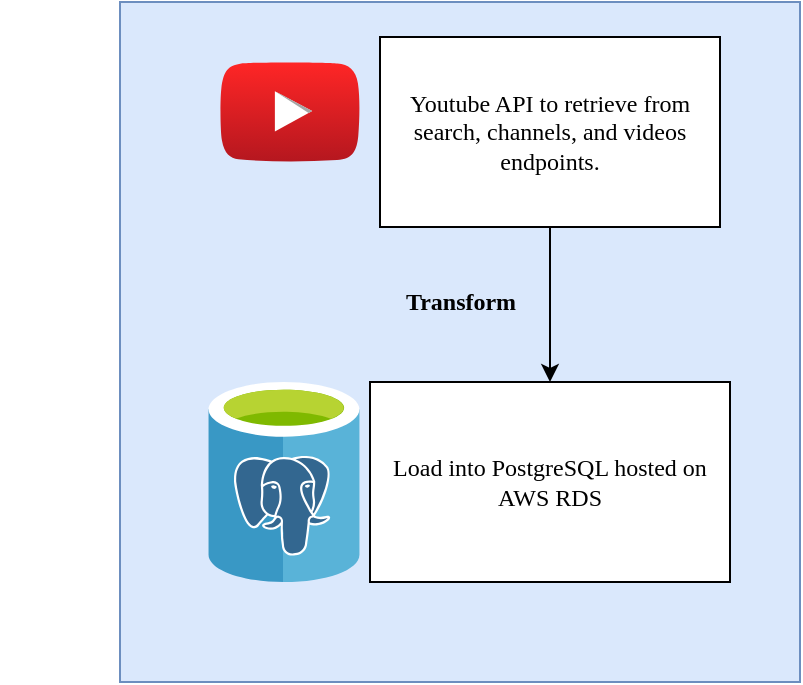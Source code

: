 <mxfile version="17.4.5" type="github"><diagram id="BVYC54DioQzGgMXuUdGz" name="Page-1"><mxGraphModel dx="1422" dy="709" grid="1" gridSize="10" guides="1" tooltips="1" connect="1" arrows="1" fold="1" page="1" pageScale="1" pageWidth="850" pageHeight="1100" math="0" shadow="0"><root><mxCell id="0"/><mxCell id="1" parent="0"/><mxCell id="1rXDpp-oLM_TnJDOWFcq-5" value="" style="whiteSpace=wrap;html=1;aspect=fixed;fillColor=#dae8fc;strokeColor=#6c8ebf;" parent="1" vertex="1"><mxGeometry x="270" y="200" width="340" height="340" as="geometry"/></mxCell><mxCell id="1rXDpp-oLM_TnJDOWFcq-6" value="" style="shape=image;verticalLabelPosition=bottom;labelBackgroundColor=default;verticalAlign=top;aspect=fixed;imageAspect=0;image=https://upload.wikimedia.org/wikipedia/commons/thumb/c/c3/Python-logo-notext.svg/2048px-Python-logo-notext.svg.png;" parent="1" vertex="1"><mxGeometry x="210" y="310" width="100" height="100" as="geometry"/></mxCell><mxCell id="1rXDpp-oLM_TnJDOWFcq-7" value="" style="dashed=0;outlineConnect=0;html=1;align=center;labelPosition=center;verticalLabelPosition=bottom;verticalAlign=top;shape=mxgraph.weblogos.youtube_2;fillColor=#FF2626;gradientColor=#B5171F" parent="1" vertex="1"><mxGeometry x="320" y="230" width="70" height="50" as="geometry"/></mxCell><mxCell id="1rXDpp-oLM_TnJDOWFcq-18" style="edgeStyle=orthogonalEdgeStyle;rounded=0;orthogonalLoop=1;jettySize=auto;html=1;" parent="1" source="1rXDpp-oLM_TnJDOWFcq-9" target="1rXDpp-oLM_TnJDOWFcq-17" edge="1"><mxGeometry relative="1" as="geometry"/></mxCell><mxCell id="1rXDpp-oLM_TnJDOWFcq-9" value="&lt;font face=&quot;Tahoma&quot;&gt;Youtube API to retrieve from search, channels, and videos endpoints. &lt;/font&gt;" style="rounded=0;whiteSpace=wrap;html=1;" parent="1" vertex="1"><mxGeometry x="400" y="217.5" width="170" height="95" as="geometry"/></mxCell><mxCell id="1rXDpp-oLM_TnJDOWFcq-14" value="" style="sketch=0;aspect=fixed;html=1;points=[];align=center;image;fontSize=12;image=img/lib/mscae/Azure_Database_for_PostgreSQL_servers.svg;" parent="1" vertex="1"><mxGeometry x="314" y="390" width="76" height="100" as="geometry"/></mxCell><mxCell id="1rXDpp-oLM_TnJDOWFcq-17" value="&lt;font face=&quot;Tahoma&quot;&gt;Load into PostgreSQL hosted on AWS RDS&lt;/font&gt;" style="rounded=0;whiteSpace=wrap;html=1;" parent="1" vertex="1"><mxGeometry x="395" y="390" width="180" height="100" as="geometry"/></mxCell><mxCell id="1rXDpp-oLM_TnJDOWFcq-20" value="&lt;b&gt;Transform&lt;/b&gt;" style="text;html=1;resizable=0;autosize=1;align=center;verticalAlign=middle;points=[];fillColor=none;strokeColor=none;rounded=0;fontFamily=Tahoma;" parent="1" vertex="1"><mxGeometry x="400" y="340" width="80" height="20" as="geometry"/></mxCell></root></mxGraphModel></diagram></mxfile>
